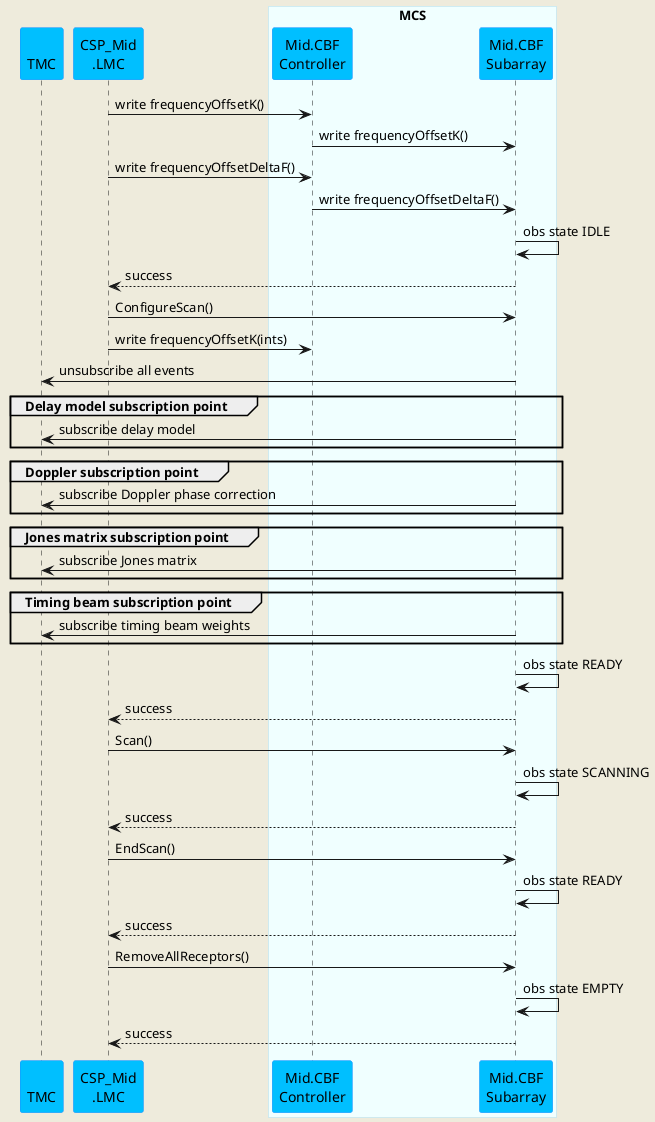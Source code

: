 @startuml
'https://plantuml.com/sequence-diagram

skinparam backgroundColor #EEEBDC
skinparam sequence {
ParticipantBorderColor DodgerBlue
ParticipantBackgroundColor DeepSkyBlue
ActorBorderColor DarkGreen
ActorBackgroundColor Green
BoxBorderColor LightBlue
BoxBackgroundColor #F0FFFF
}

participant "\nTMC" as tmc
participant "CSP_Mid\n.LMC" as lmc

box "MCS"
participant "Mid.CBF\nController" as controller
participant "Mid.CBF\nSubarray" as subarray
end box

lmc         -> controller   : write frequencyOffsetK()
controller  -> subarray     : write frequencyOffsetK()
lmc         -> controller   : write frequencyOffsetDeltaF()
controller  -> subarray     : write frequencyOffsetDeltaF()
subarray    -> subarray     : obs state IDLE
subarray   --> lmc          : success
lmc         -> subarray     : ConfigureScan()
lmc         -> controller   : write frequencyOffsetK(ints)
subarray    -> tmc          : unsubscribe all events

group Delay model subscription point
subarray    -> tmc          : subscribe delay model
end group

group Doppler subscription point
subarray    -> tmc          : subscribe Doppler phase correction
end group

group Jones matrix subscription point
subarray    -> tmc          : subscribe Jones matrix
end group

group Timing beam subscription point
subarray    -> tmc          : subscribe timing beam weights
end group

subarray    -> subarray     : obs state READY
subarray   --> lmc          : success

lmc         -> subarray     : Scan()
subarray    -> subarray     : obs state SCANNING
subarray   --> lmc          : success

lmc         -> subarray     : EndScan()
subarray    -> subarray     : obs state READY
subarray   --> lmc          : success

lmc         -> subarray     : RemoveAllReceptors()
subarray    -> subarray     : obs state EMPTY
subarray   --> lmc          : success

@enduml